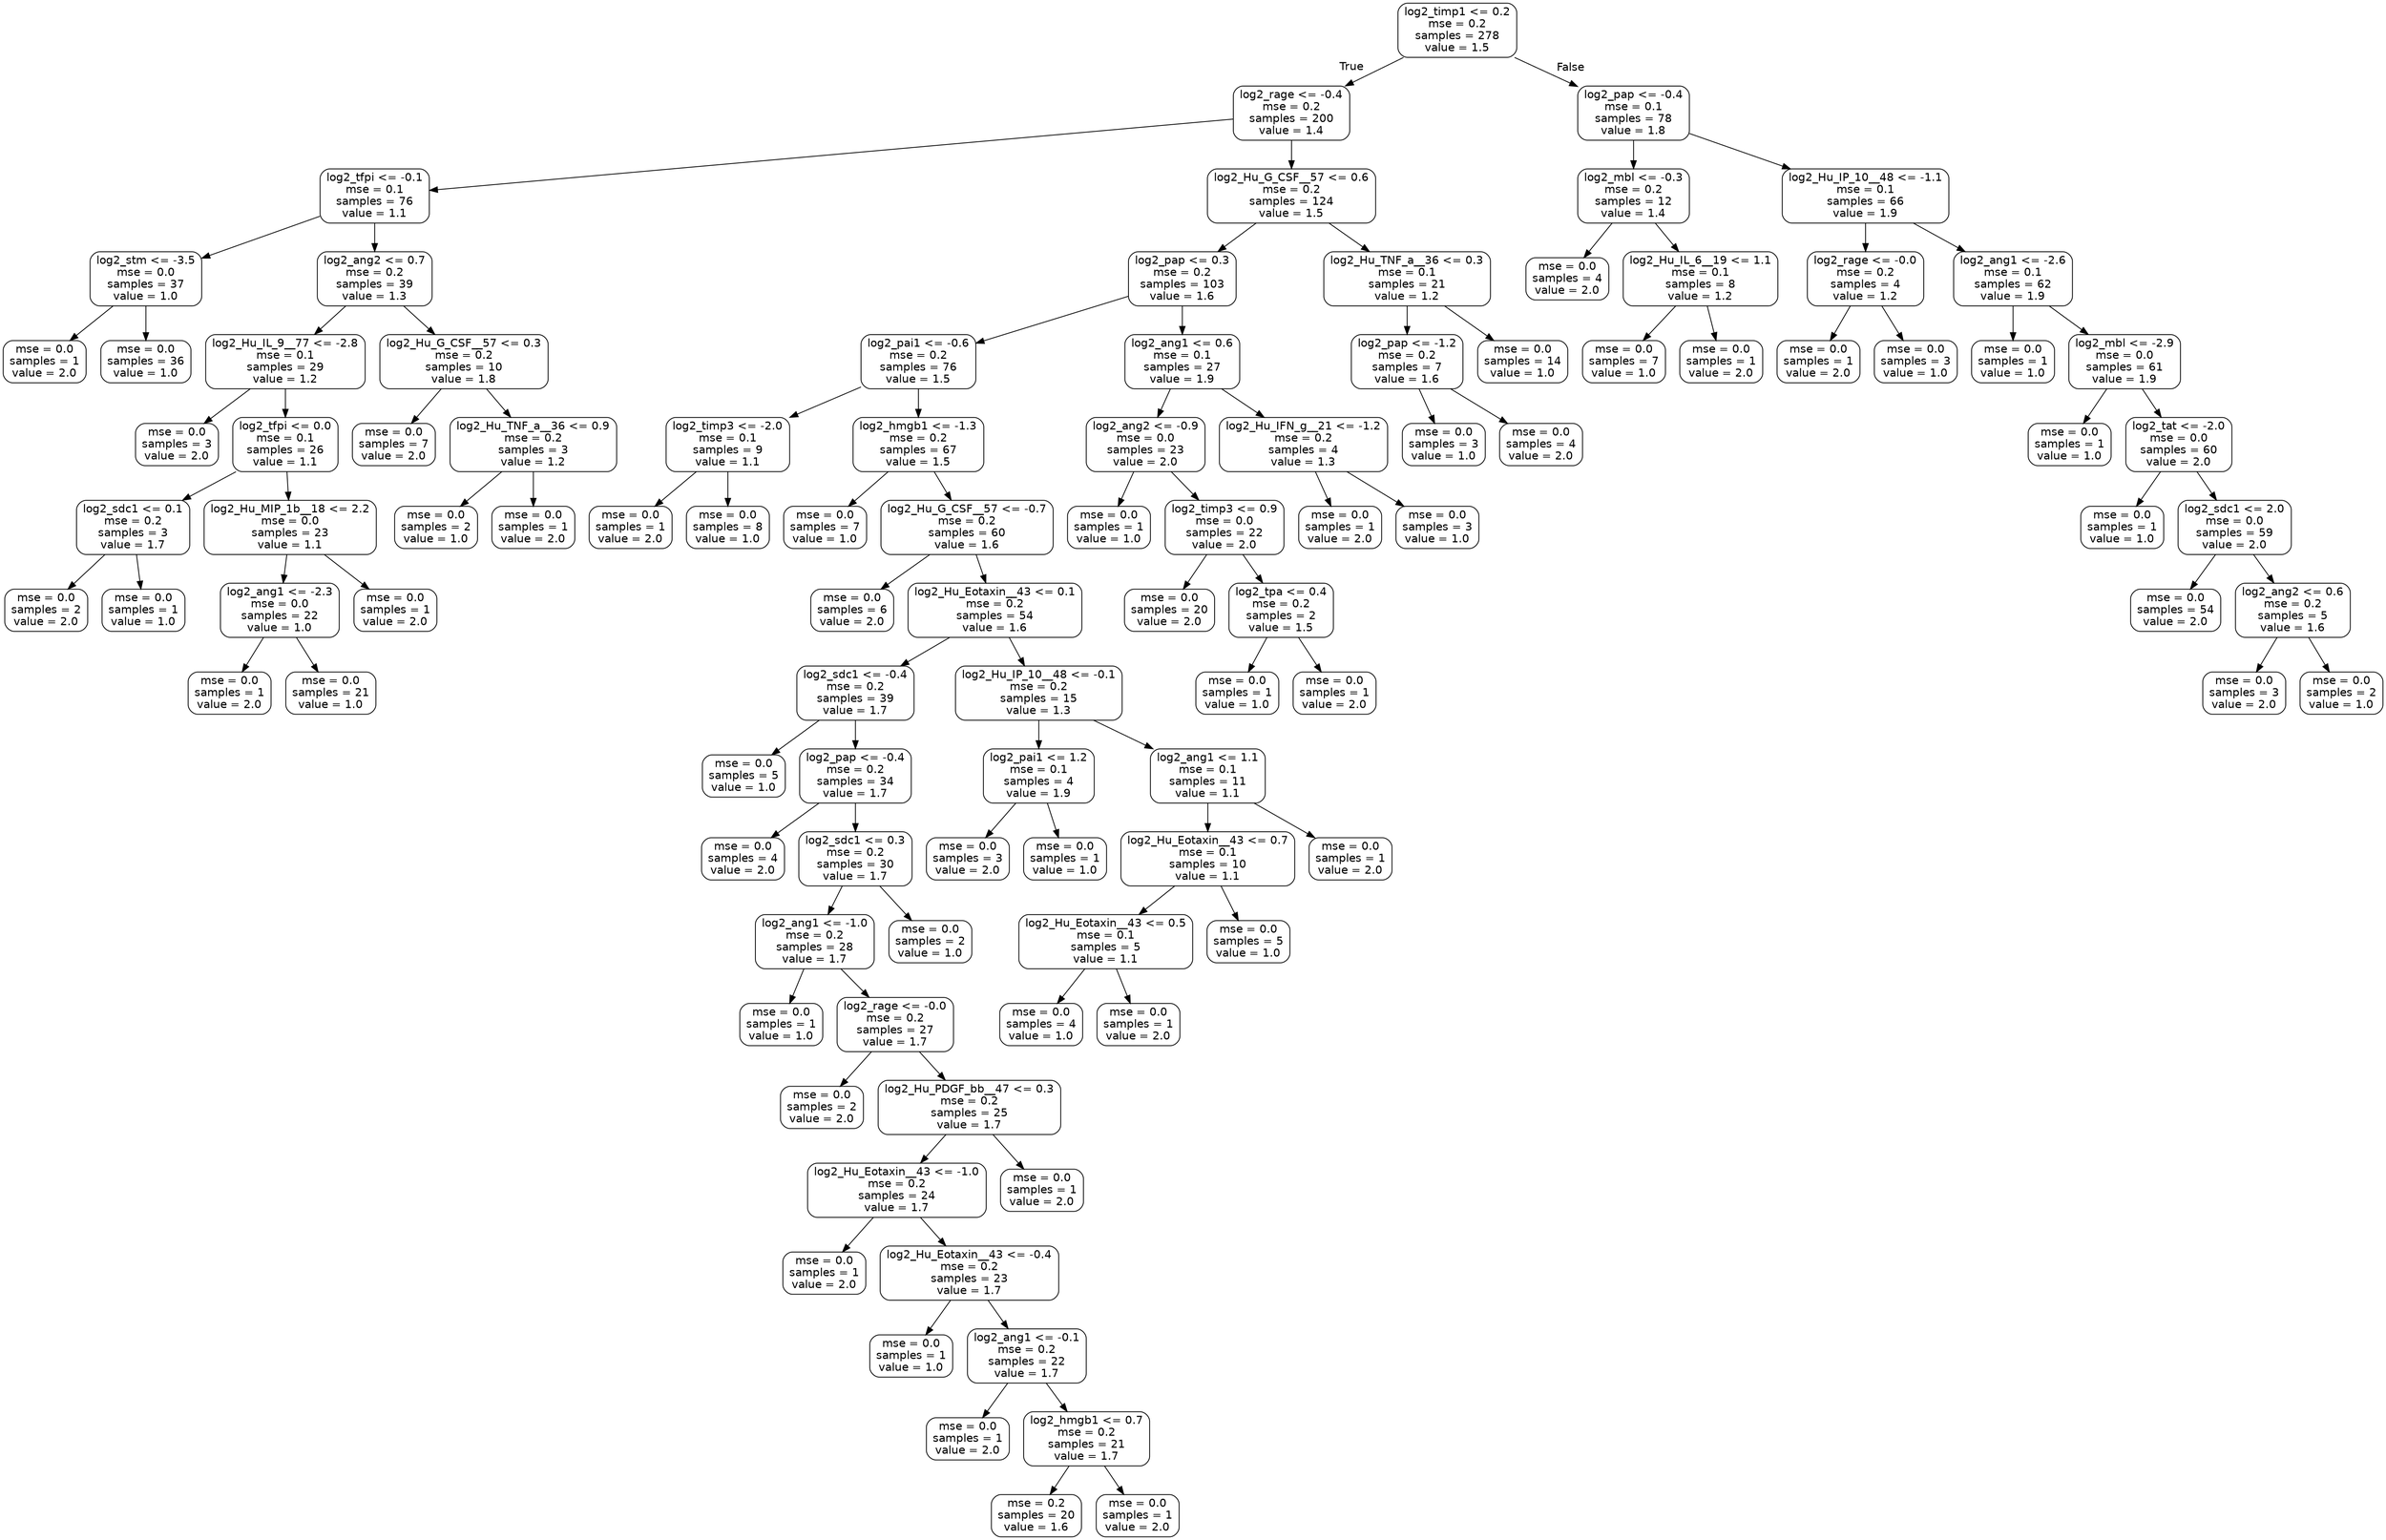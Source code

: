 digraph Tree {
node [shape=box, style="rounded", color="black", fontname=helvetica] ;
edge [fontname=helvetica] ;
0 [label="log2_timp1 <= 0.2\nmse = 0.2\nsamples = 278\nvalue = 1.5"] ;
1 [label="log2_rage <= -0.4\nmse = 0.2\nsamples = 200\nvalue = 1.4"] ;
0 -> 1 [labeldistance=2.5, labelangle=45, headlabel="True"] ;
2 [label="log2_tfpi <= -0.1\nmse = 0.1\nsamples = 76\nvalue = 1.1"] ;
1 -> 2 ;
3 [label="log2_stm <= -3.5\nmse = 0.0\nsamples = 37\nvalue = 1.0"] ;
2 -> 3 ;
4 [label="mse = 0.0\nsamples = 1\nvalue = 2.0"] ;
3 -> 4 ;
5 [label="mse = 0.0\nsamples = 36\nvalue = 1.0"] ;
3 -> 5 ;
6 [label="log2_ang2 <= 0.7\nmse = 0.2\nsamples = 39\nvalue = 1.3"] ;
2 -> 6 ;
7 [label="log2_Hu_IL_9__77 <= -2.8\nmse = 0.1\nsamples = 29\nvalue = 1.2"] ;
6 -> 7 ;
8 [label="mse = 0.0\nsamples = 3\nvalue = 2.0"] ;
7 -> 8 ;
9 [label="log2_tfpi <= 0.0\nmse = 0.1\nsamples = 26\nvalue = 1.1"] ;
7 -> 9 ;
10 [label="log2_sdc1 <= 0.1\nmse = 0.2\nsamples = 3\nvalue = 1.7"] ;
9 -> 10 ;
11 [label="mse = 0.0\nsamples = 2\nvalue = 2.0"] ;
10 -> 11 ;
12 [label="mse = 0.0\nsamples = 1\nvalue = 1.0"] ;
10 -> 12 ;
13 [label="log2_Hu_MIP_1b__18 <= 2.2\nmse = 0.0\nsamples = 23\nvalue = 1.1"] ;
9 -> 13 ;
14 [label="log2_ang1 <= -2.3\nmse = 0.0\nsamples = 22\nvalue = 1.0"] ;
13 -> 14 ;
15 [label="mse = 0.0\nsamples = 1\nvalue = 2.0"] ;
14 -> 15 ;
16 [label="mse = 0.0\nsamples = 21\nvalue = 1.0"] ;
14 -> 16 ;
17 [label="mse = 0.0\nsamples = 1\nvalue = 2.0"] ;
13 -> 17 ;
18 [label="log2_Hu_G_CSF__57 <= 0.3\nmse = 0.2\nsamples = 10\nvalue = 1.8"] ;
6 -> 18 ;
19 [label="mse = 0.0\nsamples = 7\nvalue = 2.0"] ;
18 -> 19 ;
20 [label="log2_Hu_TNF_a__36 <= 0.9\nmse = 0.2\nsamples = 3\nvalue = 1.2"] ;
18 -> 20 ;
21 [label="mse = 0.0\nsamples = 2\nvalue = 1.0"] ;
20 -> 21 ;
22 [label="mse = 0.0\nsamples = 1\nvalue = 2.0"] ;
20 -> 22 ;
23 [label="log2_Hu_G_CSF__57 <= 0.6\nmse = 0.2\nsamples = 124\nvalue = 1.5"] ;
1 -> 23 ;
24 [label="log2_pap <= 0.3\nmse = 0.2\nsamples = 103\nvalue = 1.6"] ;
23 -> 24 ;
25 [label="log2_pai1 <= -0.6\nmse = 0.2\nsamples = 76\nvalue = 1.5"] ;
24 -> 25 ;
26 [label="log2_timp3 <= -2.0\nmse = 0.1\nsamples = 9\nvalue = 1.1"] ;
25 -> 26 ;
27 [label="mse = 0.0\nsamples = 1\nvalue = 2.0"] ;
26 -> 27 ;
28 [label="mse = 0.0\nsamples = 8\nvalue = 1.0"] ;
26 -> 28 ;
29 [label="log2_hmgb1 <= -1.3\nmse = 0.2\nsamples = 67\nvalue = 1.5"] ;
25 -> 29 ;
30 [label="mse = 0.0\nsamples = 7\nvalue = 1.0"] ;
29 -> 30 ;
31 [label="log2_Hu_G_CSF__57 <= -0.7\nmse = 0.2\nsamples = 60\nvalue = 1.6"] ;
29 -> 31 ;
32 [label="mse = 0.0\nsamples = 6\nvalue = 2.0"] ;
31 -> 32 ;
33 [label="log2_Hu_Eotaxin__43 <= 0.1\nmse = 0.2\nsamples = 54\nvalue = 1.6"] ;
31 -> 33 ;
34 [label="log2_sdc1 <= -0.4\nmse = 0.2\nsamples = 39\nvalue = 1.7"] ;
33 -> 34 ;
35 [label="mse = 0.0\nsamples = 5\nvalue = 1.0"] ;
34 -> 35 ;
36 [label="log2_pap <= -0.4\nmse = 0.2\nsamples = 34\nvalue = 1.7"] ;
34 -> 36 ;
37 [label="mse = 0.0\nsamples = 4\nvalue = 2.0"] ;
36 -> 37 ;
38 [label="log2_sdc1 <= 0.3\nmse = 0.2\nsamples = 30\nvalue = 1.7"] ;
36 -> 38 ;
39 [label="log2_ang1 <= -1.0\nmse = 0.2\nsamples = 28\nvalue = 1.7"] ;
38 -> 39 ;
40 [label="mse = 0.0\nsamples = 1\nvalue = 1.0"] ;
39 -> 40 ;
41 [label="log2_rage <= -0.0\nmse = 0.2\nsamples = 27\nvalue = 1.7"] ;
39 -> 41 ;
42 [label="mse = 0.0\nsamples = 2\nvalue = 2.0"] ;
41 -> 42 ;
43 [label="log2_Hu_PDGF_bb__47 <= 0.3\nmse = 0.2\nsamples = 25\nvalue = 1.7"] ;
41 -> 43 ;
44 [label="log2_Hu_Eotaxin__43 <= -1.0\nmse = 0.2\nsamples = 24\nvalue = 1.7"] ;
43 -> 44 ;
45 [label="mse = 0.0\nsamples = 1\nvalue = 2.0"] ;
44 -> 45 ;
46 [label="log2_Hu_Eotaxin__43 <= -0.4\nmse = 0.2\nsamples = 23\nvalue = 1.7"] ;
44 -> 46 ;
47 [label="mse = 0.0\nsamples = 1\nvalue = 1.0"] ;
46 -> 47 ;
48 [label="log2_ang1 <= -0.1\nmse = 0.2\nsamples = 22\nvalue = 1.7"] ;
46 -> 48 ;
49 [label="mse = 0.0\nsamples = 1\nvalue = 2.0"] ;
48 -> 49 ;
50 [label="log2_hmgb1 <= 0.7\nmse = 0.2\nsamples = 21\nvalue = 1.7"] ;
48 -> 50 ;
51 [label="mse = 0.2\nsamples = 20\nvalue = 1.6"] ;
50 -> 51 ;
52 [label="mse = 0.0\nsamples = 1\nvalue = 2.0"] ;
50 -> 52 ;
53 [label="mse = 0.0\nsamples = 1\nvalue = 2.0"] ;
43 -> 53 ;
54 [label="mse = 0.0\nsamples = 2\nvalue = 1.0"] ;
38 -> 54 ;
55 [label="log2_Hu_IP_10__48 <= -0.1\nmse = 0.2\nsamples = 15\nvalue = 1.3"] ;
33 -> 55 ;
56 [label="log2_pai1 <= 1.2\nmse = 0.1\nsamples = 4\nvalue = 1.9"] ;
55 -> 56 ;
57 [label="mse = 0.0\nsamples = 3\nvalue = 2.0"] ;
56 -> 57 ;
58 [label="mse = 0.0\nsamples = 1\nvalue = 1.0"] ;
56 -> 58 ;
59 [label="log2_ang1 <= 1.1\nmse = 0.1\nsamples = 11\nvalue = 1.1"] ;
55 -> 59 ;
60 [label="log2_Hu_Eotaxin__43 <= 0.7\nmse = 0.1\nsamples = 10\nvalue = 1.1"] ;
59 -> 60 ;
61 [label="log2_Hu_Eotaxin__43 <= 0.5\nmse = 0.1\nsamples = 5\nvalue = 1.1"] ;
60 -> 61 ;
62 [label="mse = 0.0\nsamples = 4\nvalue = 1.0"] ;
61 -> 62 ;
63 [label="mse = 0.0\nsamples = 1\nvalue = 2.0"] ;
61 -> 63 ;
64 [label="mse = 0.0\nsamples = 5\nvalue = 1.0"] ;
60 -> 64 ;
65 [label="mse = 0.0\nsamples = 1\nvalue = 2.0"] ;
59 -> 65 ;
66 [label="log2_ang1 <= 0.6\nmse = 0.1\nsamples = 27\nvalue = 1.9"] ;
24 -> 66 ;
67 [label="log2_ang2 <= -0.9\nmse = 0.0\nsamples = 23\nvalue = 2.0"] ;
66 -> 67 ;
68 [label="mse = 0.0\nsamples = 1\nvalue = 1.0"] ;
67 -> 68 ;
69 [label="log2_timp3 <= 0.9\nmse = 0.0\nsamples = 22\nvalue = 2.0"] ;
67 -> 69 ;
70 [label="mse = 0.0\nsamples = 20\nvalue = 2.0"] ;
69 -> 70 ;
71 [label="log2_tpa <= 0.4\nmse = 0.2\nsamples = 2\nvalue = 1.5"] ;
69 -> 71 ;
72 [label="mse = 0.0\nsamples = 1\nvalue = 1.0"] ;
71 -> 72 ;
73 [label="mse = 0.0\nsamples = 1\nvalue = 2.0"] ;
71 -> 73 ;
74 [label="log2_Hu_IFN_g__21 <= -1.2\nmse = 0.2\nsamples = 4\nvalue = 1.3"] ;
66 -> 74 ;
75 [label="mse = 0.0\nsamples = 1\nvalue = 2.0"] ;
74 -> 75 ;
76 [label="mse = 0.0\nsamples = 3\nvalue = 1.0"] ;
74 -> 76 ;
77 [label="log2_Hu_TNF_a__36 <= 0.3\nmse = 0.1\nsamples = 21\nvalue = 1.2"] ;
23 -> 77 ;
78 [label="log2_pap <= -1.2\nmse = 0.2\nsamples = 7\nvalue = 1.6"] ;
77 -> 78 ;
79 [label="mse = 0.0\nsamples = 3\nvalue = 1.0"] ;
78 -> 79 ;
80 [label="mse = 0.0\nsamples = 4\nvalue = 2.0"] ;
78 -> 80 ;
81 [label="mse = 0.0\nsamples = 14\nvalue = 1.0"] ;
77 -> 81 ;
82 [label="log2_pap <= -0.4\nmse = 0.1\nsamples = 78\nvalue = 1.8"] ;
0 -> 82 [labeldistance=2.5, labelangle=-45, headlabel="False"] ;
83 [label="log2_mbl <= -0.3\nmse = 0.2\nsamples = 12\nvalue = 1.4"] ;
82 -> 83 ;
84 [label="mse = 0.0\nsamples = 4\nvalue = 2.0"] ;
83 -> 84 ;
85 [label="log2_Hu_IL_6__19 <= 1.1\nmse = 0.1\nsamples = 8\nvalue = 1.2"] ;
83 -> 85 ;
86 [label="mse = 0.0\nsamples = 7\nvalue = 1.0"] ;
85 -> 86 ;
87 [label="mse = 0.0\nsamples = 1\nvalue = 2.0"] ;
85 -> 87 ;
88 [label="log2_Hu_IP_10__48 <= -1.1\nmse = 0.1\nsamples = 66\nvalue = 1.9"] ;
82 -> 88 ;
89 [label="log2_rage <= -0.0\nmse = 0.2\nsamples = 4\nvalue = 1.2"] ;
88 -> 89 ;
90 [label="mse = 0.0\nsamples = 1\nvalue = 2.0"] ;
89 -> 90 ;
91 [label="mse = 0.0\nsamples = 3\nvalue = 1.0"] ;
89 -> 91 ;
92 [label="log2_ang1 <= -2.6\nmse = 0.1\nsamples = 62\nvalue = 1.9"] ;
88 -> 92 ;
93 [label="mse = 0.0\nsamples = 1\nvalue = 1.0"] ;
92 -> 93 ;
94 [label="log2_mbl <= -2.9\nmse = 0.0\nsamples = 61\nvalue = 1.9"] ;
92 -> 94 ;
95 [label="mse = 0.0\nsamples = 1\nvalue = 1.0"] ;
94 -> 95 ;
96 [label="log2_tat <= -2.0\nmse = 0.0\nsamples = 60\nvalue = 2.0"] ;
94 -> 96 ;
97 [label="mse = 0.0\nsamples = 1\nvalue = 1.0"] ;
96 -> 97 ;
98 [label="log2_sdc1 <= 2.0\nmse = 0.0\nsamples = 59\nvalue = 2.0"] ;
96 -> 98 ;
99 [label="mse = 0.0\nsamples = 54\nvalue = 2.0"] ;
98 -> 99 ;
100 [label="log2_ang2 <= 0.6\nmse = 0.2\nsamples = 5\nvalue = 1.6"] ;
98 -> 100 ;
101 [label="mse = 0.0\nsamples = 3\nvalue = 2.0"] ;
100 -> 101 ;
102 [label="mse = 0.0\nsamples = 2\nvalue = 1.0"] ;
100 -> 102 ;
}